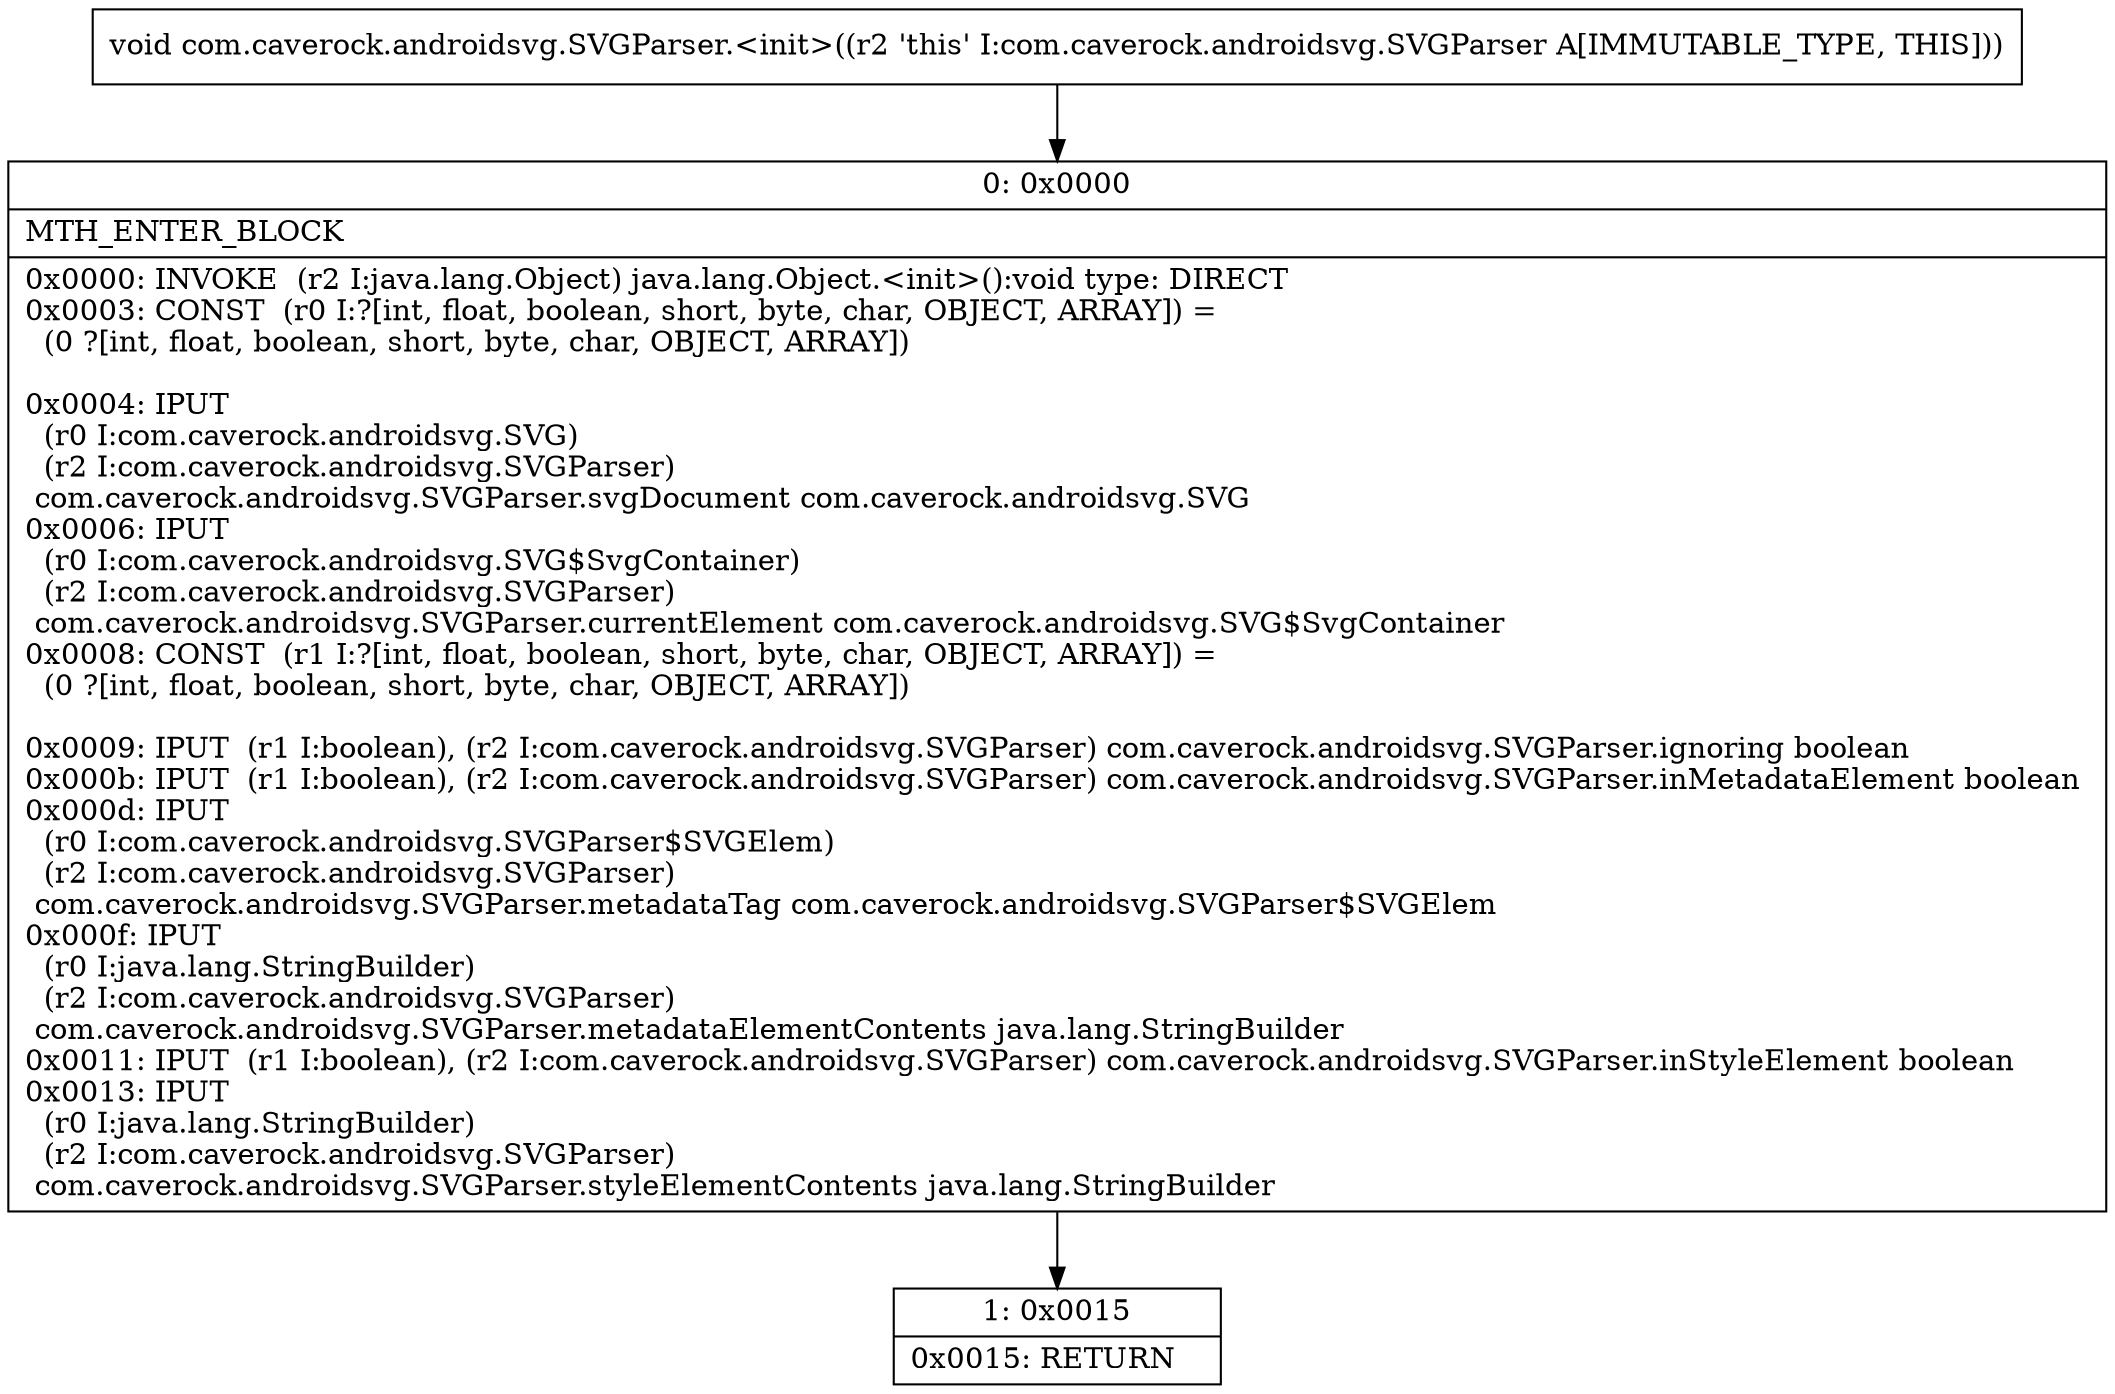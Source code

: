 digraph "CFG forcom.caverock.androidsvg.SVGParser.\<init\>()V" {
Node_0 [shape=record,label="{0\:\ 0x0000|MTH_ENTER_BLOCK\l|0x0000: INVOKE  (r2 I:java.lang.Object) java.lang.Object.\<init\>():void type: DIRECT \l0x0003: CONST  (r0 I:?[int, float, boolean, short, byte, char, OBJECT, ARRAY]) = \l  (0 ?[int, float, boolean, short, byte, char, OBJECT, ARRAY])\l \l0x0004: IPUT  \l  (r0 I:com.caverock.androidsvg.SVG)\l  (r2 I:com.caverock.androidsvg.SVGParser)\l com.caverock.androidsvg.SVGParser.svgDocument com.caverock.androidsvg.SVG \l0x0006: IPUT  \l  (r0 I:com.caverock.androidsvg.SVG$SvgContainer)\l  (r2 I:com.caverock.androidsvg.SVGParser)\l com.caverock.androidsvg.SVGParser.currentElement com.caverock.androidsvg.SVG$SvgContainer \l0x0008: CONST  (r1 I:?[int, float, boolean, short, byte, char, OBJECT, ARRAY]) = \l  (0 ?[int, float, boolean, short, byte, char, OBJECT, ARRAY])\l \l0x0009: IPUT  (r1 I:boolean), (r2 I:com.caverock.androidsvg.SVGParser) com.caverock.androidsvg.SVGParser.ignoring boolean \l0x000b: IPUT  (r1 I:boolean), (r2 I:com.caverock.androidsvg.SVGParser) com.caverock.androidsvg.SVGParser.inMetadataElement boolean \l0x000d: IPUT  \l  (r0 I:com.caverock.androidsvg.SVGParser$SVGElem)\l  (r2 I:com.caverock.androidsvg.SVGParser)\l com.caverock.androidsvg.SVGParser.metadataTag com.caverock.androidsvg.SVGParser$SVGElem \l0x000f: IPUT  \l  (r0 I:java.lang.StringBuilder)\l  (r2 I:com.caverock.androidsvg.SVGParser)\l com.caverock.androidsvg.SVGParser.metadataElementContents java.lang.StringBuilder \l0x0011: IPUT  (r1 I:boolean), (r2 I:com.caverock.androidsvg.SVGParser) com.caverock.androidsvg.SVGParser.inStyleElement boolean \l0x0013: IPUT  \l  (r0 I:java.lang.StringBuilder)\l  (r2 I:com.caverock.androidsvg.SVGParser)\l com.caverock.androidsvg.SVGParser.styleElementContents java.lang.StringBuilder \l}"];
Node_1 [shape=record,label="{1\:\ 0x0015|0x0015: RETURN   \l}"];
MethodNode[shape=record,label="{void com.caverock.androidsvg.SVGParser.\<init\>((r2 'this' I:com.caverock.androidsvg.SVGParser A[IMMUTABLE_TYPE, THIS])) }"];
MethodNode -> Node_0;
Node_0 -> Node_1;
}


